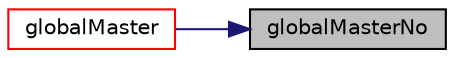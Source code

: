 digraph "globalMasterNo"
{
 // LATEX_PDF_SIZE
  edge [fontname="Helvetica",fontsize="10",labelfontname="Helvetica",labelfontsize="10"];
  node [fontname="Helvetica",fontsize="10",shape=record];
  rankdir="RL";
  Node1 [label="globalMasterNo",height=0.2,width=0.4,color="black", fillcolor="grey75", style="filled", fontcolor="black",tooltip="Master processors number (globaly in MPI)."];
  Node1 -> Node2 [dir="back",color="midnightblue",fontsize="10",style="solid",fontname="Helvetica"];
  Node2 [label="globalMaster",height=0.2,width=0.4,color="red", fillcolor="white", style="filled",URL="$classpFlow_1_1processors.html#a9b35ef739b3be47c11669f263e5186ff",tooltip="Is this processor the master processor?"];
}
